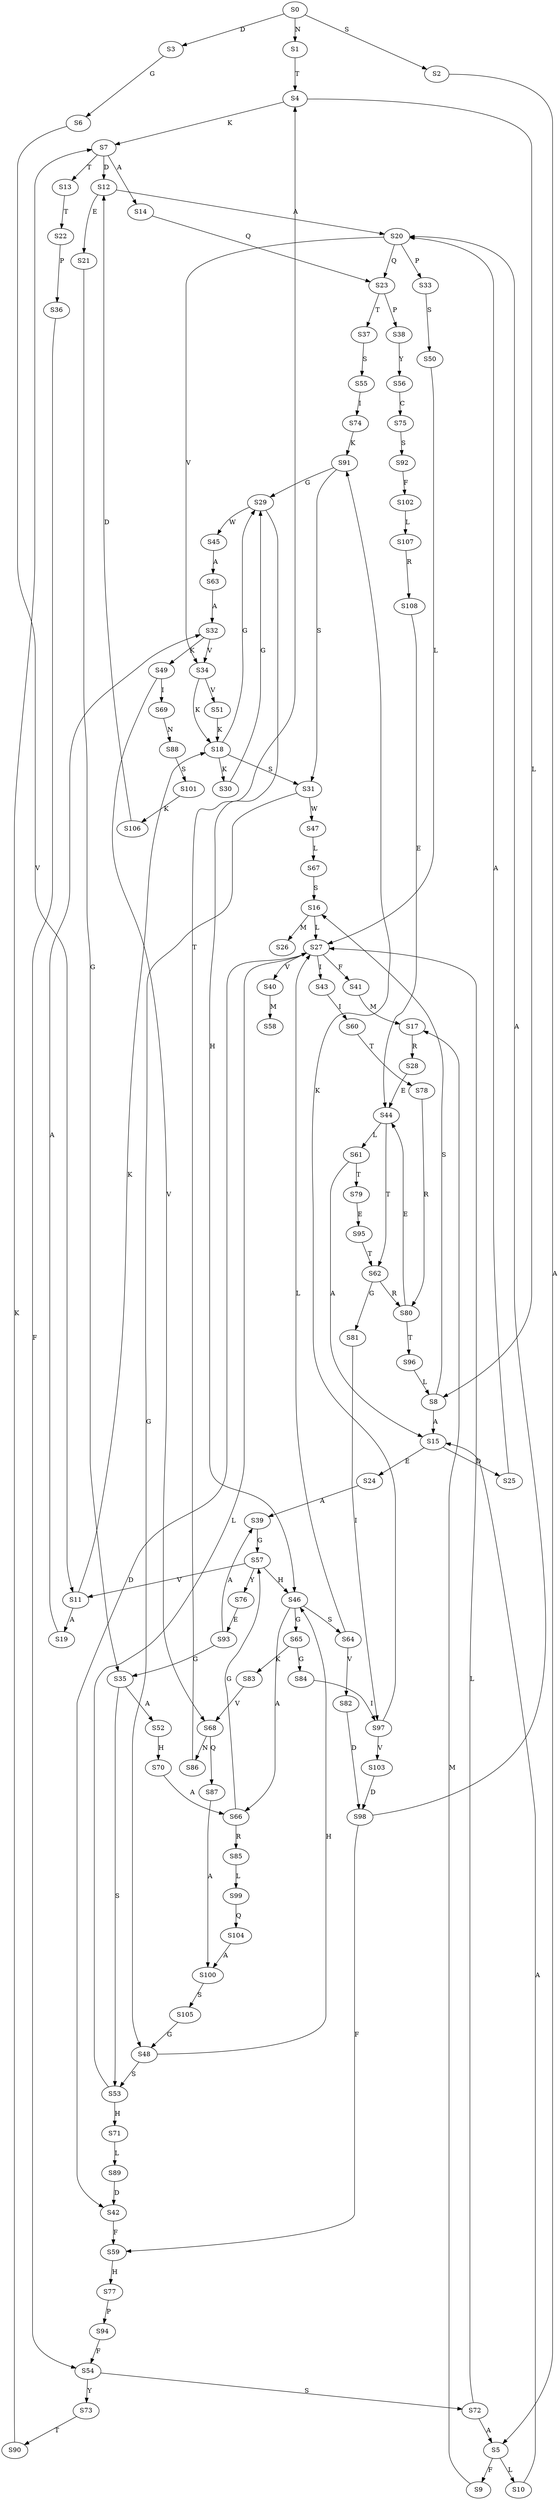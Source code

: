 strict digraph  {
	S0 -> S1 [ label = N ];
	S0 -> S2 [ label = S ];
	S0 -> S3 [ label = D ];
	S1 -> S4 [ label = T ];
	S2 -> S5 [ label = A ];
	S3 -> S6 [ label = G ];
	S4 -> S7 [ label = K ];
	S4 -> S8 [ label = L ];
	S5 -> S9 [ label = F ];
	S5 -> S10 [ label = L ];
	S6 -> S11 [ label = V ];
	S7 -> S12 [ label = D ];
	S7 -> S13 [ label = T ];
	S7 -> S14 [ label = A ];
	S8 -> S15 [ label = A ];
	S8 -> S16 [ label = S ];
	S9 -> S17 [ label = M ];
	S10 -> S15 [ label = A ];
	S11 -> S18 [ label = K ];
	S11 -> S19 [ label = A ];
	S12 -> S20 [ label = A ];
	S12 -> S21 [ label = E ];
	S13 -> S22 [ label = T ];
	S14 -> S23 [ label = Q ];
	S15 -> S24 [ label = E ];
	S15 -> S25 [ label = D ];
	S16 -> S26 [ label = M ];
	S16 -> S27 [ label = L ];
	S17 -> S28 [ label = R ];
	S18 -> S29 [ label = G ];
	S18 -> S30 [ label = K ];
	S18 -> S31 [ label = S ];
	S19 -> S32 [ label = A ];
	S20 -> S33 [ label = P ];
	S20 -> S34 [ label = V ];
	S20 -> S23 [ label = Q ];
	S21 -> S35 [ label = G ];
	S22 -> S36 [ label = P ];
	S23 -> S37 [ label = T ];
	S23 -> S38 [ label = P ];
	S24 -> S39 [ label = A ];
	S25 -> S20 [ label = A ];
	S27 -> S40 [ label = V ];
	S27 -> S41 [ label = F ];
	S27 -> S42 [ label = D ];
	S27 -> S43 [ label = I ];
	S28 -> S44 [ label = E ];
	S29 -> S45 [ label = W ];
	S29 -> S46 [ label = H ];
	S30 -> S29 [ label = G ];
	S31 -> S47 [ label = W ];
	S31 -> S48 [ label = G ];
	S32 -> S49 [ label = K ];
	S32 -> S34 [ label = V ];
	S33 -> S50 [ label = S ];
	S34 -> S18 [ label = K ];
	S34 -> S51 [ label = V ];
	S35 -> S52 [ label = A ];
	S35 -> S53 [ label = S ];
	S36 -> S54 [ label = F ];
	S37 -> S55 [ label = S ];
	S38 -> S56 [ label = Y ];
	S39 -> S57 [ label = G ];
	S40 -> S58 [ label = M ];
	S41 -> S17 [ label = M ];
	S42 -> S59 [ label = F ];
	S43 -> S60 [ label = I ];
	S44 -> S61 [ label = L ];
	S44 -> S62 [ label = T ];
	S45 -> S63 [ label = A ];
	S46 -> S64 [ label = S ];
	S46 -> S65 [ label = G ];
	S46 -> S66 [ label = A ];
	S47 -> S67 [ label = L ];
	S48 -> S46 [ label = H ];
	S48 -> S53 [ label = S ];
	S49 -> S68 [ label = V ];
	S49 -> S69 [ label = I ];
	S50 -> S27 [ label = L ];
	S51 -> S18 [ label = K ];
	S52 -> S70 [ label = H ];
	S53 -> S27 [ label = L ];
	S53 -> S71 [ label = H ];
	S54 -> S72 [ label = S ];
	S54 -> S73 [ label = Y ];
	S55 -> S74 [ label = I ];
	S56 -> S75 [ label = C ];
	S57 -> S11 [ label = V ];
	S57 -> S76 [ label = Y ];
	S57 -> S46 [ label = H ];
	S59 -> S77 [ label = H ];
	S60 -> S78 [ label = T ];
	S61 -> S15 [ label = A ];
	S61 -> S79 [ label = T ];
	S62 -> S80 [ label = R ];
	S62 -> S81 [ label = G ];
	S63 -> S32 [ label = A ];
	S64 -> S27 [ label = L ];
	S64 -> S82 [ label = V ];
	S65 -> S83 [ label = K ];
	S65 -> S84 [ label = G ];
	S66 -> S57 [ label = G ];
	S66 -> S85 [ label = R ];
	S67 -> S16 [ label = S ];
	S68 -> S86 [ label = N ];
	S68 -> S87 [ label = Q ];
	S69 -> S88 [ label = N ];
	S70 -> S66 [ label = A ];
	S71 -> S89 [ label = L ];
	S72 -> S27 [ label = L ];
	S72 -> S5 [ label = A ];
	S73 -> S90 [ label = T ];
	S74 -> S91 [ label = K ];
	S75 -> S92 [ label = S ];
	S76 -> S93 [ label = E ];
	S77 -> S94 [ label = P ];
	S78 -> S80 [ label = R ];
	S79 -> S95 [ label = E ];
	S80 -> S96 [ label = T ];
	S80 -> S44 [ label = E ];
	S81 -> S97 [ label = I ];
	S82 -> S98 [ label = D ];
	S83 -> S68 [ label = V ];
	S84 -> S97 [ label = I ];
	S85 -> S99 [ label = L ];
	S86 -> S4 [ label = T ];
	S87 -> S100 [ label = A ];
	S88 -> S101 [ label = S ];
	S89 -> S42 [ label = D ];
	S90 -> S7 [ label = K ];
	S91 -> S29 [ label = G ];
	S91 -> S31 [ label = S ];
	S92 -> S102 [ label = F ];
	S93 -> S35 [ label = G ];
	S93 -> S39 [ label = A ];
	S94 -> S54 [ label = F ];
	S95 -> S62 [ label = T ];
	S96 -> S8 [ label = L ];
	S97 -> S91 [ label = K ];
	S97 -> S103 [ label = V ];
	S98 -> S59 [ label = F ];
	S98 -> S20 [ label = A ];
	S99 -> S104 [ label = Q ];
	S100 -> S105 [ label = S ];
	S101 -> S106 [ label = K ];
	S102 -> S107 [ label = L ];
	S103 -> S98 [ label = D ];
	S104 -> S100 [ label = A ];
	S105 -> S48 [ label = G ];
	S106 -> S12 [ label = D ];
	S107 -> S108 [ label = R ];
	S108 -> S44 [ label = E ];
}
